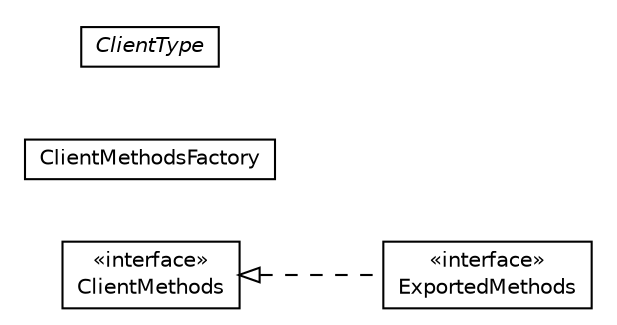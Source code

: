 #!/usr/local/bin/dot
#
# Class diagram 
# Generated by UMLGraph version R5_6-24-gf6e263 (http://www.umlgraph.org/)
#

digraph G {
	edge [fontname="Helvetica",fontsize=10,labelfontname="Helvetica",labelfontsize=10];
	node [fontname="Helvetica",fontsize=10,shape=plaintext];
	nodesep=0.25;
	ranksep=0.5;
	rankdir=LR;
	// org.senchalabs.gwt.gwtdriver.invoke.ExportedMethods
	c50 [label=<<table title="org.senchalabs.gwt.gwtdriver.invoke.ExportedMethods" border="0" cellborder="1" cellspacing="0" cellpadding="2" port="p" href="./ExportedMethods.html">
		<tr><td><table border="0" cellspacing="0" cellpadding="1">
<tr><td align="center" balign="center"> &#171;interface&#187; </td></tr>
<tr><td align="center" balign="center"> ExportedMethods </td></tr>
		</table></td></tr>
		</table>>, URL="./ExportedMethods.html", fontname="Helvetica", fontcolor="black", fontsize=10.0];
	// org.senchalabs.gwt.gwtdriver.invoke.ClientMethodsFactory
	c51 [label=<<table title="org.senchalabs.gwt.gwtdriver.invoke.ClientMethodsFactory" border="0" cellborder="1" cellspacing="0" cellpadding="2" port="p" href="./ClientMethodsFactory.html">
		<tr><td><table border="0" cellspacing="0" cellpadding="1">
<tr><td align="center" balign="center"> ClientMethodsFactory </td></tr>
		</table></td></tr>
		</table>>, URL="./ClientMethodsFactory.html", fontname="Helvetica", fontcolor="black", fontsize=10.0];
	// org.senchalabs.gwt.gwtdriver.invoke.ClientMethods
	c52 [label=<<table title="org.senchalabs.gwt.gwtdriver.invoke.ClientMethods" border="0" cellborder="1" cellspacing="0" cellpadding="2" port="p" href="./ClientMethods.html">
		<tr><td><table border="0" cellspacing="0" cellpadding="1">
<tr><td align="center" balign="center"> &#171;interface&#187; </td></tr>
<tr><td align="center" balign="center"> ClientMethods </td></tr>
		</table></td></tr>
		</table>>, URL="./ClientMethods.html", fontname="Helvetica", fontcolor="black", fontsize=10.0];
	// org.senchalabs.gwt.gwtdriver.invoke.ClientMethods.ClientType
	c53 [label=<<table title="org.senchalabs.gwt.gwtdriver.invoke.ClientMethods.ClientType" border="0" cellborder="1" cellspacing="0" cellpadding="2" port="p" href="./ClientMethods.ClientType.html">
		<tr><td><table border="0" cellspacing="0" cellpadding="1">
<tr><td align="center" balign="center"><font face="Helvetica-Oblique"> ClientType </font></td></tr>
		</table></td></tr>
		</table>>, URL="./ClientMethods.ClientType.html", fontname="Helvetica", fontcolor="black", fontsize=10.0];
	//org.senchalabs.gwt.gwtdriver.invoke.ExportedMethods implements org.senchalabs.gwt.gwtdriver.invoke.ClientMethods
	c52:p -> c50:p [dir=back,arrowtail=empty,style=dashed];
}

